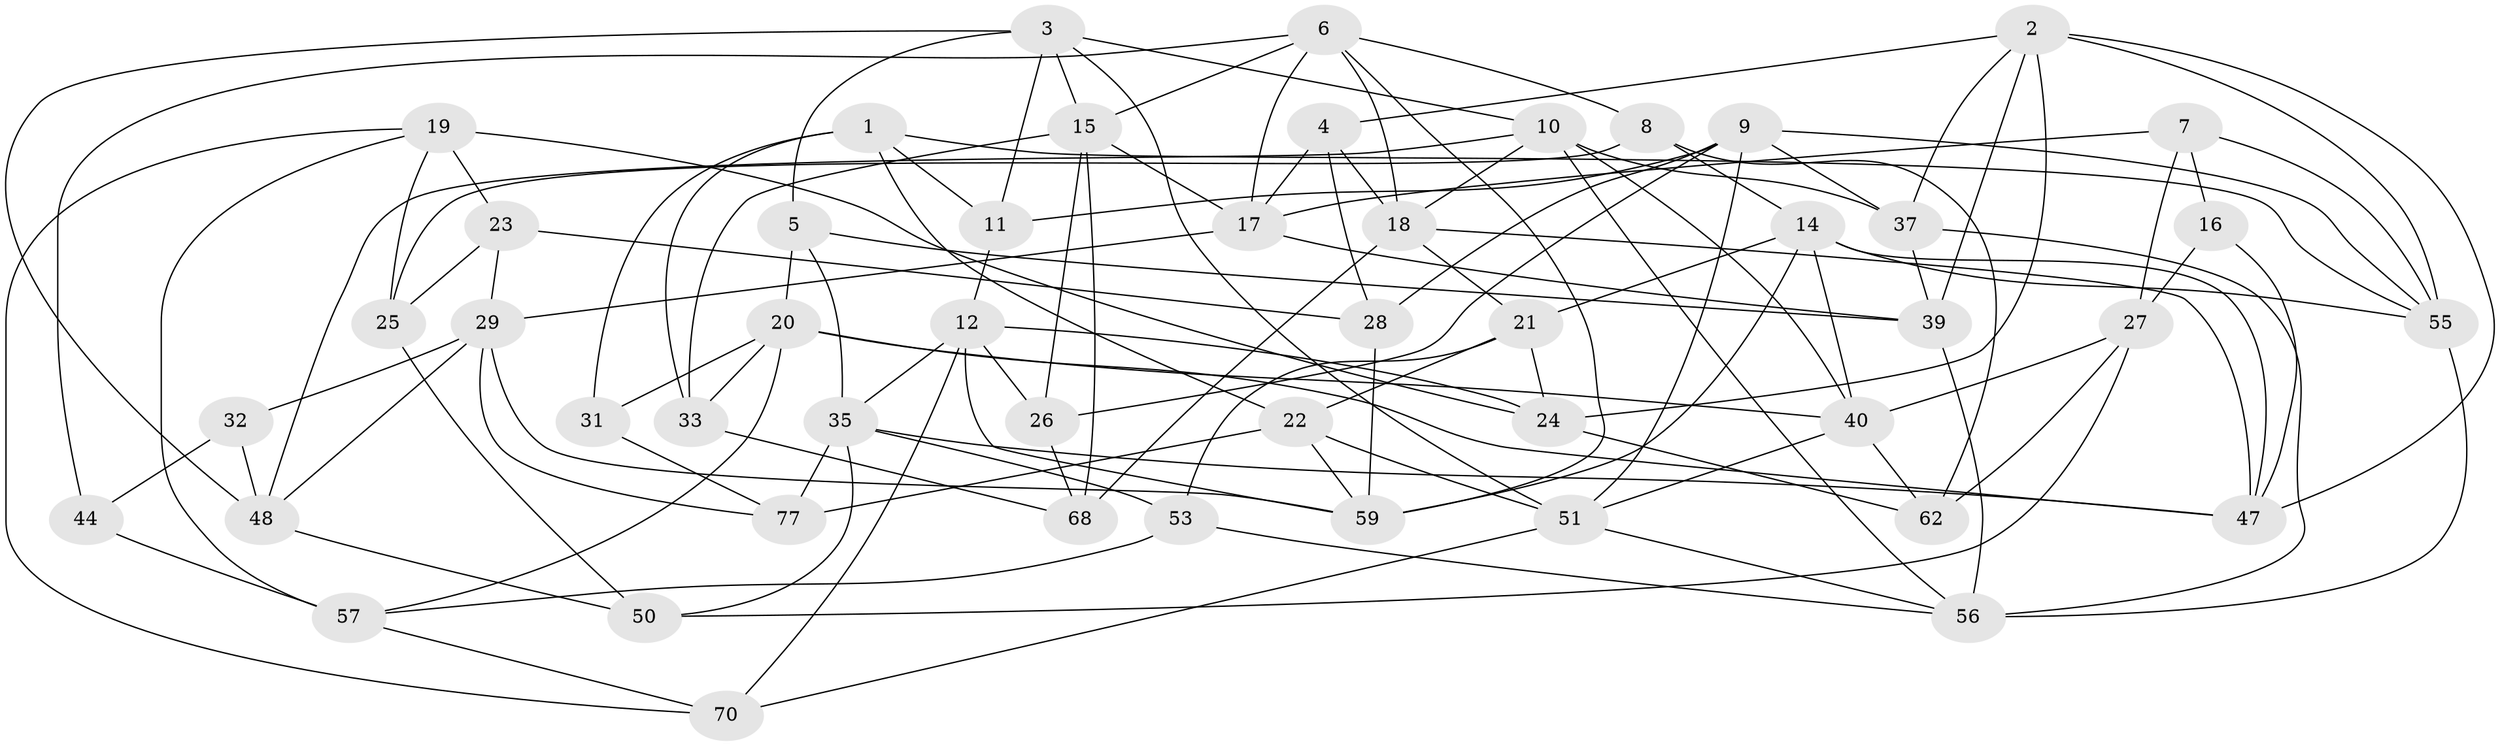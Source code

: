 // original degree distribution, {4: 1.0}
// Generated by graph-tools (version 1.1) at 2025/42/03/06/25 10:42:25]
// undirected, 49 vertices, 120 edges
graph export_dot {
graph [start="1"]
  node [color=gray90,style=filled];
  1 [super="+78"];
  2 [super="+43"];
  3 [super="+45"];
  4;
  5;
  6 [super="+46"];
  7;
  8;
  9 [super="+30"];
  10 [super="+13"];
  11;
  12 [super="+49"];
  14 [super="+34"];
  15 [super="+52"];
  16;
  17 [super="+42"];
  18 [super="+74"];
  19 [super="+76"];
  20 [super="+75"];
  21 [super="+38"];
  22 [super="+41"];
  23;
  24 [super="+54"];
  25;
  26;
  27 [super="+64"];
  28;
  29 [super="+36"];
  31;
  32;
  33;
  35 [super="+71"];
  37 [super="+69"];
  39 [super="+58"];
  40 [super="+63"];
  44;
  47 [super="+65"];
  48 [super="+73"];
  50;
  51 [super="+72"];
  53;
  55 [super="+67"];
  56 [super="+60"];
  57 [super="+66"];
  59 [super="+61"];
  62;
  68;
  70;
  77;
  1 -- 22;
  1 -- 11;
  1 -- 31 [weight=2];
  1 -- 33;
  1 -- 55;
  2 -- 37;
  2 -- 47;
  2 -- 4;
  2 -- 55;
  2 -- 39;
  2 -- 24;
  3 -- 15;
  3 -- 10;
  3 -- 48;
  3 -- 11;
  3 -- 51;
  3 -- 5;
  4 -- 28;
  4 -- 18;
  4 -- 17;
  5 -- 39;
  5 -- 20;
  5 -- 35;
  6 -- 17;
  6 -- 15;
  6 -- 59;
  6 -- 8;
  6 -- 18;
  6 -- 44;
  7 -- 27;
  7 -- 16;
  7 -- 17;
  7 -- 55;
  8 -- 14;
  8 -- 25;
  8 -- 62;
  9 -- 11;
  9 -- 26;
  9 -- 55;
  9 -- 28;
  9 -- 37;
  9 -- 51;
  10 -- 56;
  10 -- 40;
  10 -- 48;
  10 -- 18;
  10 -- 37;
  11 -- 12;
  12 -- 26;
  12 -- 35;
  12 -- 59;
  12 -- 70;
  12 -- 24;
  14 -- 21;
  14 -- 40;
  14 -- 59;
  14 -- 47;
  14 -- 55;
  15 -- 17;
  15 -- 33;
  15 -- 26;
  15 -- 68;
  16 -- 27 [weight=2];
  16 -- 47;
  17 -- 39;
  17 -- 29;
  18 -- 68;
  18 -- 47;
  18 -- 21;
  19 -- 25;
  19 -- 24 [weight=2];
  19 -- 70;
  19 -- 23;
  19 -- 57;
  20 -- 57;
  20 -- 33;
  20 -- 31;
  20 -- 47;
  20 -- 40;
  21 -- 53;
  21 -- 22 [weight=2];
  21 -- 24;
  22 -- 77;
  22 -- 59;
  22 -- 51;
  23 -- 28;
  23 -- 29;
  23 -- 25;
  24 -- 62;
  25 -- 50;
  26 -- 68;
  27 -- 50;
  27 -- 62;
  27 -- 40;
  28 -- 59;
  29 -- 59;
  29 -- 32;
  29 -- 48;
  29 -- 77;
  31 -- 77;
  32 -- 48 [weight=2];
  32 -- 44;
  33 -- 68;
  35 -- 47;
  35 -- 77;
  35 -- 50;
  35 -- 53;
  37 -- 39 [weight=2];
  37 -- 56;
  39 -- 56;
  40 -- 51;
  40 -- 62;
  44 -- 57 [weight=2];
  48 -- 50;
  51 -- 56;
  51 -- 70;
  53 -- 57;
  53 -- 56;
  55 -- 56;
  57 -- 70;
}
